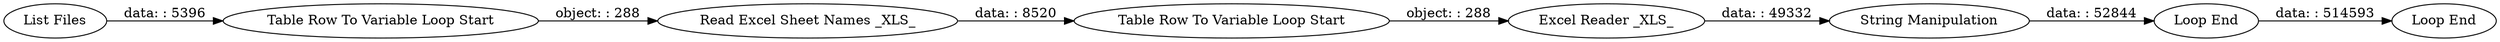 digraph {
	"771558434677321757_2" [label="Read Excel Sheet Names _XLS_"]
	"771558434677321757_4" [label="Loop End"]
	"771558434677321757_1" [label="Excel Reader _XLS_"]
	"771558434677321757_5" [label="List Files"]
	"771558434677321757_3" [label="Table Row To Variable Loop Start"]
	"771558434677321757_8" [label="Loop End"]
	"771558434677321757_7" [label="String Manipulation"]
	"771558434677321757_6" [label="Table Row To Variable Loop Start"]
	"771558434677321757_7" -> "771558434677321757_4" [label="data: : 52844"]
	"771558434677321757_6" -> "771558434677321757_1" [label="object: : 288"]
	"771558434677321757_3" -> "771558434677321757_2" [label="object: : 288"]
	"771558434677321757_4" -> "771558434677321757_8" [label="data: : 514593"]
	"771558434677321757_2" -> "771558434677321757_6" [label="data: : 8520"]
	"771558434677321757_5" -> "771558434677321757_3" [label="data: : 5396"]
	"771558434677321757_1" -> "771558434677321757_7" [label="data: : 49332"]
	rankdir=LR
}
